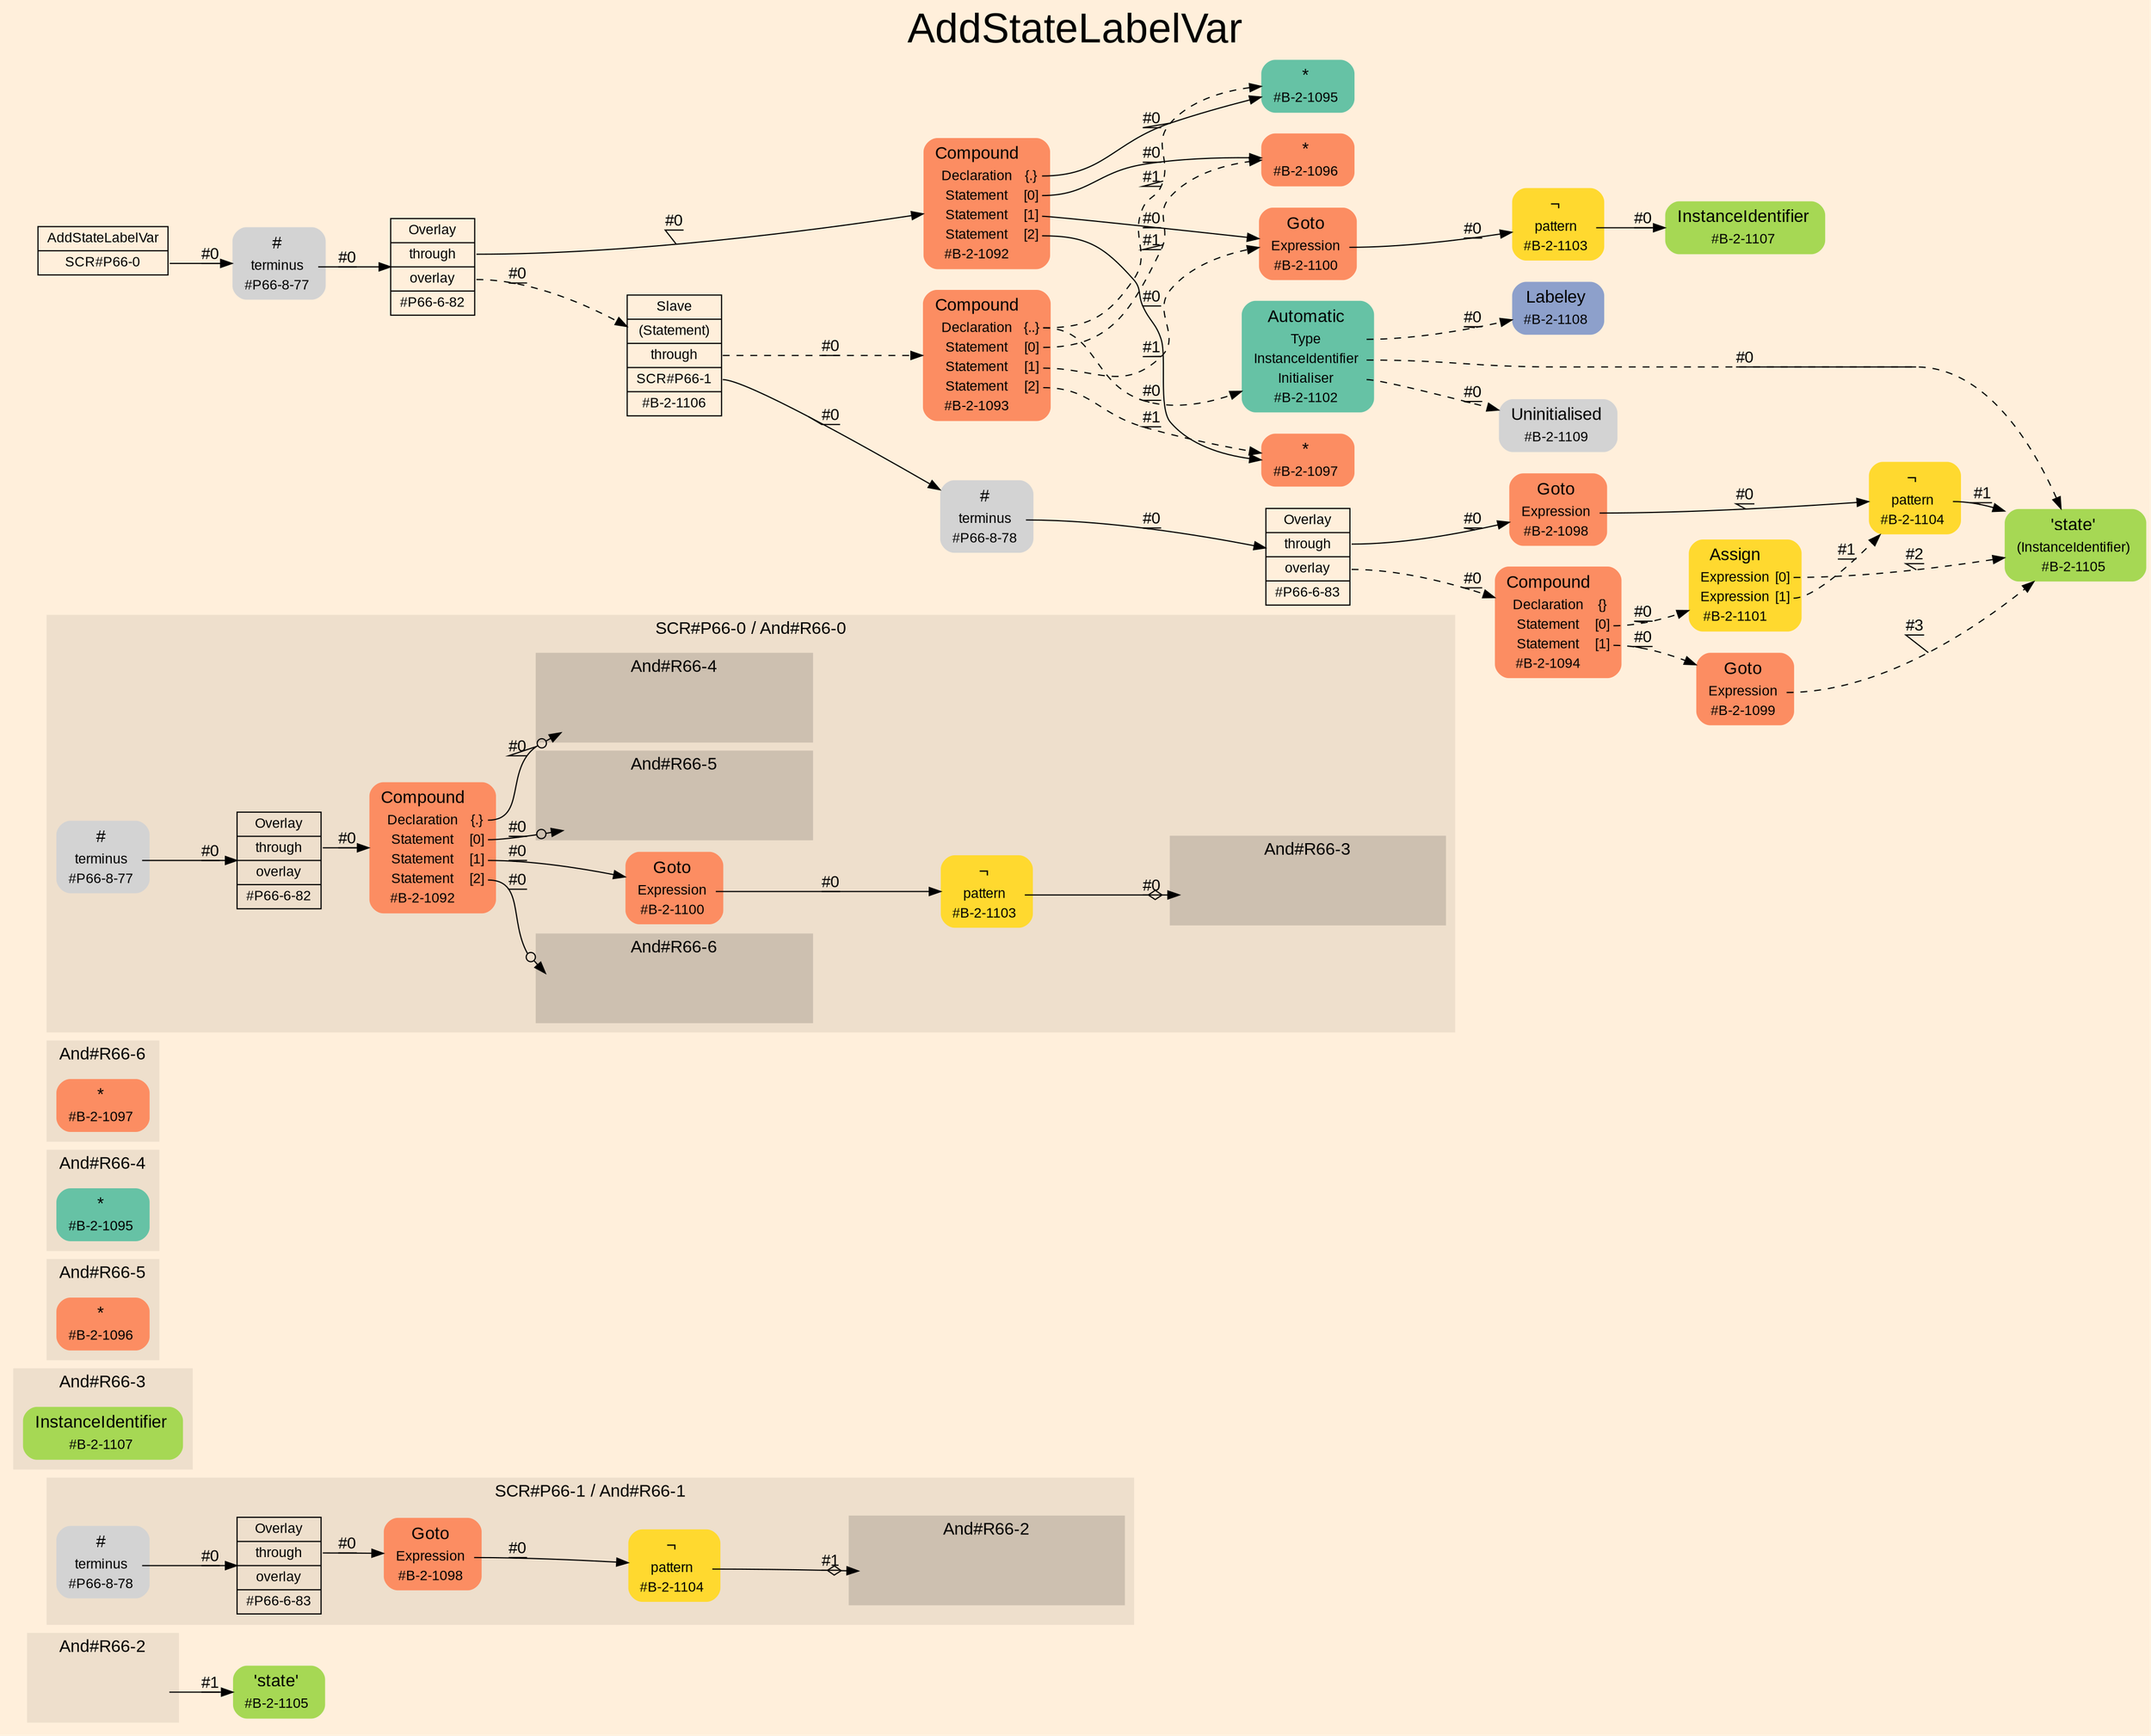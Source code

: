 digraph "AddStateLabelVar" {
label = "AddStateLabelVar"
labelloc = t
fontsize = "36"
graph [
    rankdir = "LR"
    ranksep = 0.3
    bgcolor = antiquewhite1
    color = black
    fontcolor = black
    fontname = "Arial"
];
node [
    fontname = "Arial"
];
edge [
    fontname = "Arial"
];

// -------------------- figure And#R66-2 --------------------
// -------- region And#R66-2 ----------
subgraph "clusterAnd#R66-2" {
    label = "And#R66-2"
    style = "filled"
    color = antiquewhite2
    fontsize = "15"
    "And#R66-2/IRIP" [
        // -------- block And#R66-2/IRIP ----------
        shape = none
        style = "invisible"
    ];
    
}

"And#R66-2/#B-2-1105" [
    // -------- block And#R66-2/#B-2-1105 ----------
    shape = "plaintext"
    fillcolor = "/set28/5"
    label = <<TABLE BORDER="0" CELLBORDER="0" CELLSPACING="0">
     <TR><TD><FONT POINT-SIZE="15.0">'state'</FONT></TD><TD></TD></TR>
     <TR><TD>#B-2-1105</TD><TD PORT="port0"></TD></TR>
    </TABLE>>
    style = "rounded,filled"
    fontsize = "12"
];

"And#R66-2/IRIP" -> "And#R66-2/#B-2-1105" [
    label = "#1"
    decorate = true
    color = black
    fontcolor = black
];


// -------------------- figure And#R66-1 --------------------
// -------- region And#R66-1 ----------
subgraph "clusterAnd#R66-1" {
    label = "SCR#P66-1 / And#R66-1"
    style = "filled"
    color = antiquewhite2
    fontsize = "15"
    "And#R66-1/#P66-8-78" [
        // -------- block And#R66-1/#P66-8-78 ----------
        shape = "plaintext"
        label = <<TABLE BORDER="0" CELLBORDER="0" CELLSPACING="0">
         <TR><TD><FONT POINT-SIZE="15.0">#</FONT></TD><TD></TD></TR>
         <TR><TD>terminus</TD><TD PORT="port0"></TD></TR>
         <TR><TD>#P66-8-78</TD><TD PORT="port1"></TD></TR>
        </TABLE>>
        style = "rounded,filled"
        fontsize = "12"
    ];
    
    "And#R66-1/#B-2-1098" [
        // -------- block And#R66-1/#B-2-1098 ----------
        shape = "plaintext"
        fillcolor = "/set28/2"
        label = <<TABLE BORDER="0" CELLBORDER="0" CELLSPACING="0">
         <TR><TD><FONT POINT-SIZE="15.0">Goto</FONT></TD><TD></TD></TR>
         <TR><TD>Expression</TD><TD PORT="port0"></TD></TR>
         <TR><TD>#B-2-1098</TD><TD PORT="port1"></TD></TR>
        </TABLE>>
        style = "rounded,filled"
        fontsize = "12"
    ];
    
    "And#R66-1/#B-2-1104" [
        // -------- block And#R66-1/#B-2-1104 ----------
        shape = "plaintext"
        fillcolor = "/set28/6"
        label = <<TABLE BORDER="0" CELLBORDER="0" CELLSPACING="0">
         <TR><TD><FONT POINT-SIZE="15.0">¬</FONT></TD><TD></TD></TR>
         <TR><TD>pattern</TD><TD PORT="port0"></TD></TR>
         <TR><TD>#B-2-1104</TD><TD PORT="port1"></TD></TR>
        </TABLE>>
        style = "rounded,filled"
        fontsize = "12"
    ];
    
    "And#R66-1/#P66-6-83" [
        // -------- block And#R66-1/#P66-6-83 ----------
        shape = "record"
        fillcolor = antiquewhite2
        label = "<fixed> Overlay | <port0> through | <port1> overlay | <port2> #P66-6-83"
        style = "filled"
        fontsize = "12"
        color = black
        fontcolor = black
    ];
    
    // -------- region And#R66-1/And#R66-2 ----------
    subgraph "clusterAnd#R66-1/And#R66-2" {
        label = "And#R66-2"
        style = "filled"
        color = antiquewhite3
        fontsize = "15"
        "And#R66-1/And#R66-2/#B-2-1105" [
            // -------- block And#R66-1/And#R66-2/#B-2-1105 ----------
            shape = none
            fillcolor = "/set28/5"
            style = "invisible"
        ];
        
    }
    
}

"And#R66-1/#P66-8-78":port0 -> "And#R66-1/#P66-6-83" [
    label = "#0"
    decorate = true
    color = black
    fontcolor = black
];

"And#R66-1/#B-2-1098":port0 -> "And#R66-1/#B-2-1104" [
    label = "#0"
    decorate = true
    color = black
    fontcolor = black
];

"And#R66-1/#B-2-1104":port0 -> "And#R66-1/And#R66-2/#B-2-1105" [
    arrowhead="normalnoneodiamond"
    label = "#1"
    decorate = true
    color = black
    fontcolor = black
];

"And#R66-1/#P66-6-83":port0 -> "And#R66-1/#B-2-1098" [
    label = "#0"
    decorate = true
    color = black
    fontcolor = black
];


// -------------------- figure And#R66-3 --------------------
// -------- region And#R66-3 ----------
subgraph "clusterAnd#R66-3" {
    label = "And#R66-3"
    style = "filled"
    color = antiquewhite2
    fontsize = "15"
    "And#R66-3/#B-2-1107" [
        // -------- block And#R66-3/#B-2-1107 ----------
        shape = "plaintext"
        fillcolor = "/set28/5"
        label = <<TABLE BORDER="0" CELLBORDER="0" CELLSPACING="0">
         <TR><TD><FONT POINT-SIZE="15.0">InstanceIdentifier</FONT></TD><TD></TD></TR>
         <TR><TD>#B-2-1107</TD><TD PORT="port0"></TD></TR>
        </TABLE>>
        style = "rounded,filled"
        fontsize = "12"
    ];
    
}


// -------------------- figure And#R66-5 --------------------
// -------- region And#R66-5 ----------
subgraph "clusterAnd#R66-5" {
    label = "And#R66-5"
    style = "filled"
    color = antiquewhite2
    fontsize = "15"
    "And#R66-5/#B-2-1096" [
        // -------- block And#R66-5/#B-2-1096 ----------
        shape = "plaintext"
        fillcolor = "/set28/2"
        label = <<TABLE BORDER="0" CELLBORDER="0" CELLSPACING="0">
         <TR><TD><FONT POINT-SIZE="15.0">*</FONT></TD><TD></TD></TR>
         <TR><TD>#B-2-1096</TD><TD PORT="port0"></TD></TR>
        </TABLE>>
        style = "rounded,filled"
        fontsize = "12"
    ];
    
}


// -------------------- figure And#R66-4 --------------------
// -------- region And#R66-4 ----------
subgraph "clusterAnd#R66-4" {
    label = "And#R66-4"
    style = "filled"
    color = antiquewhite2
    fontsize = "15"
    "And#R66-4/#B-2-1095" [
        // -------- block And#R66-4/#B-2-1095 ----------
        shape = "plaintext"
        fillcolor = "/set28/1"
        label = <<TABLE BORDER="0" CELLBORDER="0" CELLSPACING="0">
         <TR><TD><FONT POINT-SIZE="15.0">*</FONT></TD><TD></TD></TR>
         <TR><TD>#B-2-1095</TD><TD PORT="port0"></TD></TR>
        </TABLE>>
        style = "rounded,filled"
        fontsize = "12"
    ];
    
}


// -------------------- figure And#R66-6 --------------------
// -------- region And#R66-6 ----------
subgraph "clusterAnd#R66-6" {
    label = "And#R66-6"
    style = "filled"
    color = antiquewhite2
    fontsize = "15"
    "And#R66-6/#B-2-1097" [
        // -------- block And#R66-6/#B-2-1097 ----------
        shape = "plaintext"
        fillcolor = "/set28/2"
        label = <<TABLE BORDER="0" CELLBORDER="0" CELLSPACING="0">
         <TR><TD><FONT POINT-SIZE="15.0">*</FONT></TD><TD></TD></TR>
         <TR><TD>#B-2-1097</TD><TD PORT="port0"></TD></TR>
        </TABLE>>
        style = "rounded,filled"
        fontsize = "12"
    ];
    
}


// -------------------- figure And#R66-0 --------------------
// -------- region And#R66-0 ----------
subgraph "clusterAnd#R66-0" {
    label = "SCR#P66-0 / And#R66-0"
    style = "filled"
    color = antiquewhite2
    fontsize = "15"
    "And#R66-0/#B-2-1100" [
        // -------- block And#R66-0/#B-2-1100 ----------
        shape = "plaintext"
        fillcolor = "/set28/2"
        label = <<TABLE BORDER="0" CELLBORDER="0" CELLSPACING="0">
         <TR><TD><FONT POINT-SIZE="15.0">Goto</FONT></TD><TD></TD></TR>
         <TR><TD>Expression</TD><TD PORT="port0"></TD></TR>
         <TR><TD>#B-2-1100</TD><TD PORT="port1"></TD></TR>
        </TABLE>>
        style = "rounded,filled"
        fontsize = "12"
    ];
    
    "And#R66-0/#B-2-1103" [
        // -------- block And#R66-0/#B-2-1103 ----------
        shape = "plaintext"
        fillcolor = "/set28/6"
        label = <<TABLE BORDER="0" CELLBORDER="0" CELLSPACING="0">
         <TR><TD><FONT POINT-SIZE="15.0">¬</FONT></TD><TD></TD></TR>
         <TR><TD>pattern</TD><TD PORT="port0"></TD></TR>
         <TR><TD>#B-2-1103</TD><TD PORT="port1"></TD></TR>
        </TABLE>>
        style = "rounded,filled"
        fontsize = "12"
    ];
    
    "And#R66-0/#P66-8-77" [
        // -------- block And#R66-0/#P66-8-77 ----------
        shape = "plaintext"
        label = <<TABLE BORDER="0" CELLBORDER="0" CELLSPACING="0">
         <TR><TD><FONT POINT-SIZE="15.0">#</FONT></TD><TD></TD></TR>
         <TR><TD>terminus</TD><TD PORT="port0"></TD></TR>
         <TR><TD>#P66-8-77</TD><TD PORT="port1"></TD></TR>
        </TABLE>>
        style = "rounded,filled"
        fontsize = "12"
    ];
    
    "And#R66-0/#P66-6-82" [
        // -------- block And#R66-0/#P66-6-82 ----------
        shape = "record"
        fillcolor = antiquewhite2
        label = "<fixed> Overlay | <port0> through | <port1> overlay | <port2> #P66-6-82"
        style = "filled"
        fontsize = "12"
        color = black
        fontcolor = black
    ];
    
    "And#R66-0/#B-2-1092" [
        // -------- block And#R66-0/#B-2-1092 ----------
        shape = "plaintext"
        fillcolor = "/set28/2"
        label = <<TABLE BORDER="0" CELLBORDER="0" CELLSPACING="0">
         <TR><TD><FONT POINT-SIZE="15.0">Compound</FONT></TD><TD></TD></TR>
         <TR><TD>Declaration</TD><TD PORT="port0">{.}</TD></TR>
         <TR><TD>Statement</TD><TD PORT="port1">[0]</TD></TR>
         <TR><TD>Statement</TD><TD PORT="port2">[1]</TD></TR>
         <TR><TD>Statement</TD><TD PORT="port3">[2]</TD></TR>
         <TR><TD>#B-2-1092</TD><TD PORT="port4"></TD></TR>
        </TABLE>>
        style = "rounded,filled"
        fontsize = "12"
    ];
    
    // -------- region And#R66-0/And#R66-3 ----------
    subgraph "clusterAnd#R66-0/And#R66-3" {
        label = "And#R66-3"
        style = "filled"
        color = antiquewhite3
        fontsize = "15"
        "And#R66-0/And#R66-3/#B-2-1107" [
            // -------- block And#R66-0/And#R66-3/#B-2-1107 ----------
            shape = none
            fillcolor = "/set28/5"
            style = "invisible"
        ];
        
    }
    
    // -------- region And#R66-0/And#R66-4 ----------
    subgraph "clusterAnd#R66-0/And#R66-4" {
        label = "And#R66-4"
        style = "filled"
        color = antiquewhite3
        fontsize = "15"
        "And#R66-0/And#R66-4/#B-2-1095" [
            // -------- block And#R66-0/And#R66-4/#B-2-1095 ----------
            shape = none
            fillcolor = "/set28/1"
            style = "invisible"
        ];
        
    }
    
    // -------- region And#R66-0/And#R66-5 ----------
    subgraph "clusterAnd#R66-0/And#R66-5" {
        label = "And#R66-5"
        style = "filled"
        color = antiquewhite3
        fontsize = "15"
        "And#R66-0/And#R66-5/#B-2-1096" [
            // -------- block And#R66-0/And#R66-5/#B-2-1096 ----------
            shape = none
            fillcolor = "/set28/2"
            style = "invisible"
        ];
        
    }
    
    // -------- region And#R66-0/And#R66-6 ----------
    subgraph "clusterAnd#R66-0/And#R66-6" {
        label = "And#R66-6"
        style = "filled"
        color = antiquewhite3
        fontsize = "15"
        "And#R66-0/And#R66-6/#B-2-1097" [
            // -------- block And#R66-0/And#R66-6/#B-2-1097 ----------
            shape = none
            fillcolor = "/set28/2"
            style = "invisible"
        ];
        
    }
    
}

"And#R66-0/#B-2-1100":port0 -> "And#R66-0/#B-2-1103" [
    label = "#0"
    decorate = true
    color = black
    fontcolor = black
];

"And#R66-0/#B-2-1103":port0 -> "And#R66-0/And#R66-3/#B-2-1107" [
    arrowhead="normalnoneodiamond"
    label = "#0"
    decorate = true
    color = black
    fontcolor = black
];

"And#R66-0/#P66-8-77":port0 -> "And#R66-0/#P66-6-82" [
    label = "#0"
    decorate = true
    color = black
    fontcolor = black
];

"And#R66-0/#P66-6-82":port0 -> "And#R66-0/#B-2-1092" [
    label = "#0"
    decorate = true
    color = black
    fontcolor = black
];

"And#R66-0/#B-2-1092":port0 -> "And#R66-0/And#R66-4/#B-2-1095" [
    arrowhead="normalnoneodot"
    label = "#0"
    decorate = true
    color = black
    fontcolor = black
];

"And#R66-0/#B-2-1092":port1 -> "And#R66-0/And#R66-5/#B-2-1096" [
    arrowhead="normalnoneodot"
    label = "#0"
    decorate = true
    color = black
    fontcolor = black
];

"And#R66-0/#B-2-1092":port2 -> "And#R66-0/#B-2-1100" [
    label = "#0"
    decorate = true
    color = black
    fontcolor = black
];

"And#R66-0/#B-2-1092":port3 -> "And#R66-0/And#R66-6/#B-2-1097" [
    arrowhead="normalnoneodot"
    label = "#0"
    decorate = true
    color = black
    fontcolor = black
];


// -------------------- transformation figure --------------------
"CR#P66-0" [
    // -------- block CR#P66-0 ----------
    shape = "record"
    fillcolor = antiquewhite1
    label = "<fixed> AddStateLabelVar | <port0> SCR#P66-0"
    style = "filled"
    fontsize = "12"
    color = black
    fontcolor = black
];

"#P66-8-77" [
    // -------- block #P66-8-77 ----------
    shape = "plaintext"
    label = <<TABLE BORDER="0" CELLBORDER="0" CELLSPACING="0">
     <TR><TD><FONT POINT-SIZE="15.0">#</FONT></TD><TD></TD></TR>
     <TR><TD>terminus</TD><TD PORT="port0"></TD></TR>
     <TR><TD>#P66-8-77</TD><TD PORT="port1"></TD></TR>
    </TABLE>>
    style = "rounded,filled"
    fontsize = "12"
];

"#P66-6-82" [
    // -------- block #P66-6-82 ----------
    shape = "record"
    fillcolor = antiquewhite1
    label = "<fixed> Overlay | <port0> through | <port1> overlay | <port2> #P66-6-82"
    style = "filled"
    fontsize = "12"
    color = black
    fontcolor = black
];

"#B-2-1092" [
    // -------- block #B-2-1092 ----------
    shape = "plaintext"
    fillcolor = "/set28/2"
    label = <<TABLE BORDER="0" CELLBORDER="0" CELLSPACING="0">
     <TR><TD><FONT POINT-SIZE="15.0">Compound</FONT></TD><TD></TD></TR>
     <TR><TD>Declaration</TD><TD PORT="port0">{.}</TD></TR>
     <TR><TD>Statement</TD><TD PORT="port1">[0]</TD></TR>
     <TR><TD>Statement</TD><TD PORT="port2">[1]</TD></TR>
     <TR><TD>Statement</TD><TD PORT="port3">[2]</TD></TR>
     <TR><TD>#B-2-1092</TD><TD PORT="port4"></TD></TR>
    </TABLE>>
    style = "rounded,filled"
    fontsize = "12"
];

"#B-2-1095" [
    // -------- block #B-2-1095 ----------
    shape = "plaintext"
    fillcolor = "/set28/1"
    label = <<TABLE BORDER="0" CELLBORDER="0" CELLSPACING="0">
     <TR><TD><FONT POINT-SIZE="15.0">*</FONT></TD><TD></TD></TR>
     <TR><TD>#B-2-1095</TD><TD PORT="port0"></TD></TR>
    </TABLE>>
    style = "rounded,filled"
    fontsize = "12"
];

"#B-2-1096" [
    // -------- block #B-2-1096 ----------
    shape = "plaintext"
    fillcolor = "/set28/2"
    label = <<TABLE BORDER="0" CELLBORDER="0" CELLSPACING="0">
     <TR><TD><FONT POINT-SIZE="15.0">*</FONT></TD><TD></TD></TR>
     <TR><TD>#B-2-1096</TD><TD PORT="port0"></TD></TR>
    </TABLE>>
    style = "rounded,filled"
    fontsize = "12"
];

"#B-2-1100" [
    // -------- block #B-2-1100 ----------
    shape = "plaintext"
    fillcolor = "/set28/2"
    label = <<TABLE BORDER="0" CELLBORDER="0" CELLSPACING="0">
     <TR><TD><FONT POINT-SIZE="15.0">Goto</FONT></TD><TD></TD></TR>
     <TR><TD>Expression</TD><TD PORT="port0"></TD></TR>
     <TR><TD>#B-2-1100</TD><TD PORT="port1"></TD></TR>
    </TABLE>>
    style = "rounded,filled"
    fontsize = "12"
];

"#B-2-1103" [
    // -------- block #B-2-1103 ----------
    shape = "plaintext"
    fillcolor = "/set28/6"
    label = <<TABLE BORDER="0" CELLBORDER="0" CELLSPACING="0">
     <TR><TD><FONT POINT-SIZE="15.0">¬</FONT></TD><TD></TD></TR>
     <TR><TD>pattern</TD><TD PORT="port0"></TD></TR>
     <TR><TD>#B-2-1103</TD><TD PORT="port1"></TD></TR>
    </TABLE>>
    style = "rounded,filled"
    fontsize = "12"
];

"#B-2-1107" [
    // -------- block #B-2-1107 ----------
    shape = "plaintext"
    fillcolor = "/set28/5"
    label = <<TABLE BORDER="0" CELLBORDER="0" CELLSPACING="0">
     <TR><TD><FONT POINT-SIZE="15.0">InstanceIdentifier</FONT></TD><TD></TD></TR>
     <TR><TD>#B-2-1107</TD><TD PORT="port0"></TD></TR>
    </TABLE>>
    style = "rounded,filled"
    fontsize = "12"
];

"#B-2-1097" [
    // -------- block #B-2-1097 ----------
    shape = "plaintext"
    fillcolor = "/set28/2"
    label = <<TABLE BORDER="0" CELLBORDER="0" CELLSPACING="0">
     <TR><TD><FONT POINT-SIZE="15.0">*</FONT></TD><TD></TD></TR>
     <TR><TD>#B-2-1097</TD><TD PORT="port0"></TD></TR>
    </TABLE>>
    style = "rounded,filled"
    fontsize = "12"
];

"#B-2-1106" [
    // -------- block #B-2-1106 ----------
    shape = "record"
    fillcolor = antiquewhite1
    label = "<fixed> Slave | <port0> (Statement) | <port1> through | <port2> SCR#P66-1 | <port3> #B-2-1106"
    style = "filled"
    fontsize = "12"
    color = black
    fontcolor = black
];

"#B-2-1093" [
    // -------- block #B-2-1093 ----------
    shape = "plaintext"
    fillcolor = "/set28/2"
    label = <<TABLE BORDER="0" CELLBORDER="0" CELLSPACING="0">
     <TR><TD><FONT POINT-SIZE="15.0">Compound</FONT></TD><TD></TD></TR>
     <TR><TD>Declaration</TD><TD PORT="port0">{..}</TD></TR>
     <TR><TD>Statement</TD><TD PORT="port1">[0]</TD></TR>
     <TR><TD>Statement</TD><TD PORT="port2">[1]</TD></TR>
     <TR><TD>Statement</TD><TD PORT="port3">[2]</TD></TR>
     <TR><TD>#B-2-1093</TD><TD PORT="port4"></TD></TR>
    </TABLE>>
    style = "rounded,filled"
    fontsize = "12"
];

"#B-2-1102" [
    // -------- block #B-2-1102 ----------
    shape = "plaintext"
    fillcolor = "/set28/1"
    label = <<TABLE BORDER="0" CELLBORDER="0" CELLSPACING="0">
     <TR><TD><FONT POINT-SIZE="15.0">Automatic</FONT></TD><TD></TD></TR>
     <TR><TD>Type</TD><TD PORT="port0"></TD></TR>
     <TR><TD>InstanceIdentifier</TD><TD PORT="port1"></TD></TR>
     <TR><TD>Initialiser</TD><TD PORT="port2"></TD></TR>
     <TR><TD>#B-2-1102</TD><TD PORT="port3"></TD></TR>
    </TABLE>>
    style = "rounded,filled"
    fontsize = "12"
];

"#B-2-1108" [
    // -------- block #B-2-1108 ----------
    shape = "plaintext"
    fillcolor = "/set28/3"
    label = <<TABLE BORDER="0" CELLBORDER="0" CELLSPACING="0">
     <TR><TD><FONT POINT-SIZE="15.0">Labeley</FONT></TD><TD></TD></TR>
     <TR><TD>#B-2-1108</TD><TD PORT="port0"></TD></TR>
    </TABLE>>
    style = "rounded,filled"
    fontsize = "12"
];

"#B-2-1105" [
    // -------- block #B-2-1105 ----------
    shape = "plaintext"
    fillcolor = "/set28/5"
    label = <<TABLE BORDER="0" CELLBORDER="0" CELLSPACING="0">
     <TR><TD><FONT POINT-SIZE="15.0">'state'</FONT></TD><TD></TD></TR>
     <TR><TD>(InstanceIdentifier)</TD><TD PORT="port0"></TD></TR>
     <TR><TD>#B-2-1105</TD><TD PORT="port1"></TD></TR>
    </TABLE>>
    style = "rounded,filled"
    fontsize = "12"
];

"#B-2-1109" [
    // -------- block #B-2-1109 ----------
    shape = "plaintext"
    label = <<TABLE BORDER="0" CELLBORDER="0" CELLSPACING="0">
     <TR><TD><FONT POINT-SIZE="15.0">Uninitialised</FONT></TD><TD></TD></TR>
     <TR><TD>#B-2-1109</TD><TD PORT="port0"></TD></TR>
    </TABLE>>
    style = "rounded,filled"
    fontsize = "12"
];

"#P66-8-78" [
    // -------- block #P66-8-78 ----------
    shape = "plaintext"
    label = <<TABLE BORDER="0" CELLBORDER="0" CELLSPACING="0">
     <TR><TD><FONT POINT-SIZE="15.0">#</FONT></TD><TD></TD></TR>
     <TR><TD>terminus</TD><TD PORT="port0"></TD></TR>
     <TR><TD>#P66-8-78</TD><TD PORT="port1"></TD></TR>
    </TABLE>>
    style = "rounded,filled"
    fontsize = "12"
];

"#P66-6-83" [
    // -------- block #P66-6-83 ----------
    shape = "record"
    fillcolor = antiquewhite1
    label = "<fixed> Overlay | <port0> through | <port1> overlay | <port2> #P66-6-83"
    style = "filled"
    fontsize = "12"
    color = black
    fontcolor = black
];

"#B-2-1098" [
    // -------- block #B-2-1098 ----------
    shape = "plaintext"
    fillcolor = "/set28/2"
    label = <<TABLE BORDER="0" CELLBORDER="0" CELLSPACING="0">
     <TR><TD><FONT POINT-SIZE="15.0">Goto</FONT></TD><TD></TD></TR>
     <TR><TD>Expression</TD><TD PORT="port0"></TD></TR>
     <TR><TD>#B-2-1098</TD><TD PORT="port1"></TD></TR>
    </TABLE>>
    style = "rounded,filled"
    fontsize = "12"
];

"#B-2-1104" [
    // -------- block #B-2-1104 ----------
    shape = "plaintext"
    fillcolor = "/set28/6"
    label = <<TABLE BORDER="0" CELLBORDER="0" CELLSPACING="0">
     <TR><TD><FONT POINT-SIZE="15.0">¬</FONT></TD><TD></TD></TR>
     <TR><TD>pattern</TD><TD PORT="port0"></TD></TR>
     <TR><TD>#B-2-1104</TD><TD PORT="port1"></TD></TR>
    </TABLE>>
    style = "rounded,filled"
    fontsize = "12"
];

"#B-2-1094" [
    // -------- block #B-2-1094 ----------
    shape = "plaintext"
    fillcolor = "/set28/2"
    label = <<TABLE BORDER="0" CELLBORDER="0" CELLSPACING="0">
     <TR><TD><FONT POINT-SIZE="15.0">Compound</FONT></TD><TD></TD></TR>
     <TR><TD>Declaration</TD><TD PORT="port0">{}</TD></TR>
     <TR><TD>Statement</TD><TD PORT="port1">[0]</TD></TR>
     <TR><TD>Statement</TD><TD PORT="port2">[1]</TD></TR>
     <TR><TD>#B-2-1094</TD><TD PORT="port3"></TD></TR>
    </TABLE>>
    style = "rounded,filled"
    fontsize = "12"
];

"#B-2-1101" [
    // -------- block #B-2-1101 ----------
    shape = "plaintext"
    fillcolor = "/set28/6"
    label = <<TABLE BORDER="0" CELLBORDER="0" CELLSPACING="0">
     <TR><TD><FONT POINT-SIZE="15.0">Assign</FONT></TD><TD></TD></TR>
     <TR><TD>Expression</TD><TD PORT="port0">[0]</TD></TR>
     <TR><TD>Expression</TD><TD PORT="port1">[1]</TD></TR>
     <TR><TD>#B-2-1101</TD><TD PORT="port2"></TD></TR>
    </TABLE>>
    style = "rounded,filled"
    fontsize = "12"
];

"#B-2-1099" [
    // -------- block #B-2-1099 ----------
    shape = "plaintext"
    fillcolor = "/set28/2"
    label = <<TABLE BORDER="0" CELLBORDER="0" CELLSPACING="0">
     <TR><TD><FONT POINT-SIZE="15.0">Goto</FONT></TD><TD></TD></TR>
     <TR><TD>Expression</TD><TD PORT="port0"></TD></TR>
     <TR><TD>#B-2-1099</TD><TD PORT="port1"></TD></TR>
    </TABLE>>
    style = "rounded,filled"
    fontsize = "12"
];

"CR#P66-0":port0 -> "#P66-8-77" [
    label = "#0"
    decorate = true
    color = black
    fontcolor = black
];

"#P66-8-77":port0 -> "#P66-6-82" [
    label = "#0"
    decorate = true
    color = black
    fontcolor = black
];

"#P66-6-82":port0 -> "#B-2-1092" [
    label = "#0"
    decorate = true
    color = black
    fontcolor = black
];

"#P66-6-82":port1 -> "#B-2-1106" [
    style="dashed"
    label = "#0"
    decorate = true
    color = black
    fontcolor = black
];

"#B-2-1092":port0 -> "#B-2-1095" [
    label = "#0"
    decorate = true
    color = black
    fontcolor = black
];

"#B-2-1092":port1 -> "#B-2-1096" [
    label = "#0"
    decorate = true
    color = black
    fontcolor = black
];

"#B-2-1092":port2 -> "#B-2-1100" [
    label = "#0"
    decorate = true
    color = black
    fontcolor = black
];

"#B-2-1092":port3 -> "#B-2-1097" [
    label = "#0"
    decorate = true
    color = black
    fontcolor = black
];

"#B-2-1100":port0 -> "#B-2-1103" [
    label = "#0"
    decorate = true
    color = black
    fontcolor = black
];

"#B-2-1103":port0 -> "#B-2-1107" [
    label = "#0"
    decorate = true
    color = black
    fontcolor = black
];

"#B-2-1106":port1 -> "#B-2-1093" [
    style="dashed"
    label = "#0"
    decorate = true
    color = black
    fontcolor = black
];

"#B-2-1106":port2 -> "#P66-8-78" [
    label = "#0"
    decorate = true
    color = black
    fontcolor = black
];

"#B-2-1093":port0 -> "#B-2-1102" [
    style="dashed"
    label = "#0"
    decorate = true
    color = black
    fontcolor = black
];

"#B-2-1093":port0 -> "#B-2-1095" [
    style="dashed"
    label = "#1"
    decorate = true
    color = black
    fontcolor = black
];

"#B-2-1093":port1 -> "#B-2-1096" [
    style="dashed"
    label = "#1"
    decorate = true
    color = black
    fontcolor = black
];

"#B-2-1093":port2 -> "#B-2-1100" [
    style="dashed"
    label = "#1"
    decorate = true
    color = black
    fontcolor = black
];

"#B-2-1093":port3 -> "#B-2-1097" [
    style="dashed"
    label = "#1"
    decorate = true
    color = black
    fontcolor = black
];

"#B-2-1102":port0 -> "#B-2-1108" [
    style="dashed"
    label = "#0"
    decorate = true
    color = black
    fontcolor = black
];

"#B-2-1102":port1 -> "#B-2-1105" [
    style="dashed"
    label = "#0"
    decorate = true
    color = black
    fontcolor = black
];

"#B-2-1102":port2 -> "#B-2-1109" [
    style="dashed"
    label = "#0"
    decorate = true
    color = black
    fontcolor = black
];

"#P66-8-78":port0 -> "#P66-6-83" [
    label = "#0"
    decorate = true
    color = black
    fontcolor = black
];

"#P66-6-83":port0 -> "#B-2-1098" [
    label = "#0"
    decorate = true
    color = black
    fontcolor = black
];

"#P66-6-83":port1 -> "#B-2-1094" [
    style="dashed"
    label = "#0"
    decorate = true
    color = black
    fontcolor = black
];

"#B-2-1098":port0 -> "#B-2-1104" [
    label = "#0"
    decorate = true
    color = black
    fontcolor = black
];

"#B-2-1104":port0 -> "#B-2-1105" [
    label = "#1"
    decorate = true
    color = black
    fontcolor = black
];

"#B-2-1094":port1 -> "#B-2-1101" [
    style="dashed"
    label = "#0"
    decorate = true
    color = black
    fontcolor = black
];

"#B-2-1094":port2 -> "#B-2-1099" [
    style="dashed"
    label = "#0"
    decorate = true
    color = black
    fontcolor = black
];

"#B-2-1101":port0 -> "#B-2-1105" [
    style="dashed"
    label = "#2"
    decorate = true
    color = black
    fontcolor = black
];

"#B-2-1101":port1 -> "#B-2-1104" [
    style="dashed"
    label = "#1"
    decorate = true
    color = black
    fontcolor = black
];

"#B-2-1099":port0 -> "#B-2-1105" [
    style="dashed"
    label = "#3"
    decorate = true
    color = black
    fontcolor = black
];


}
